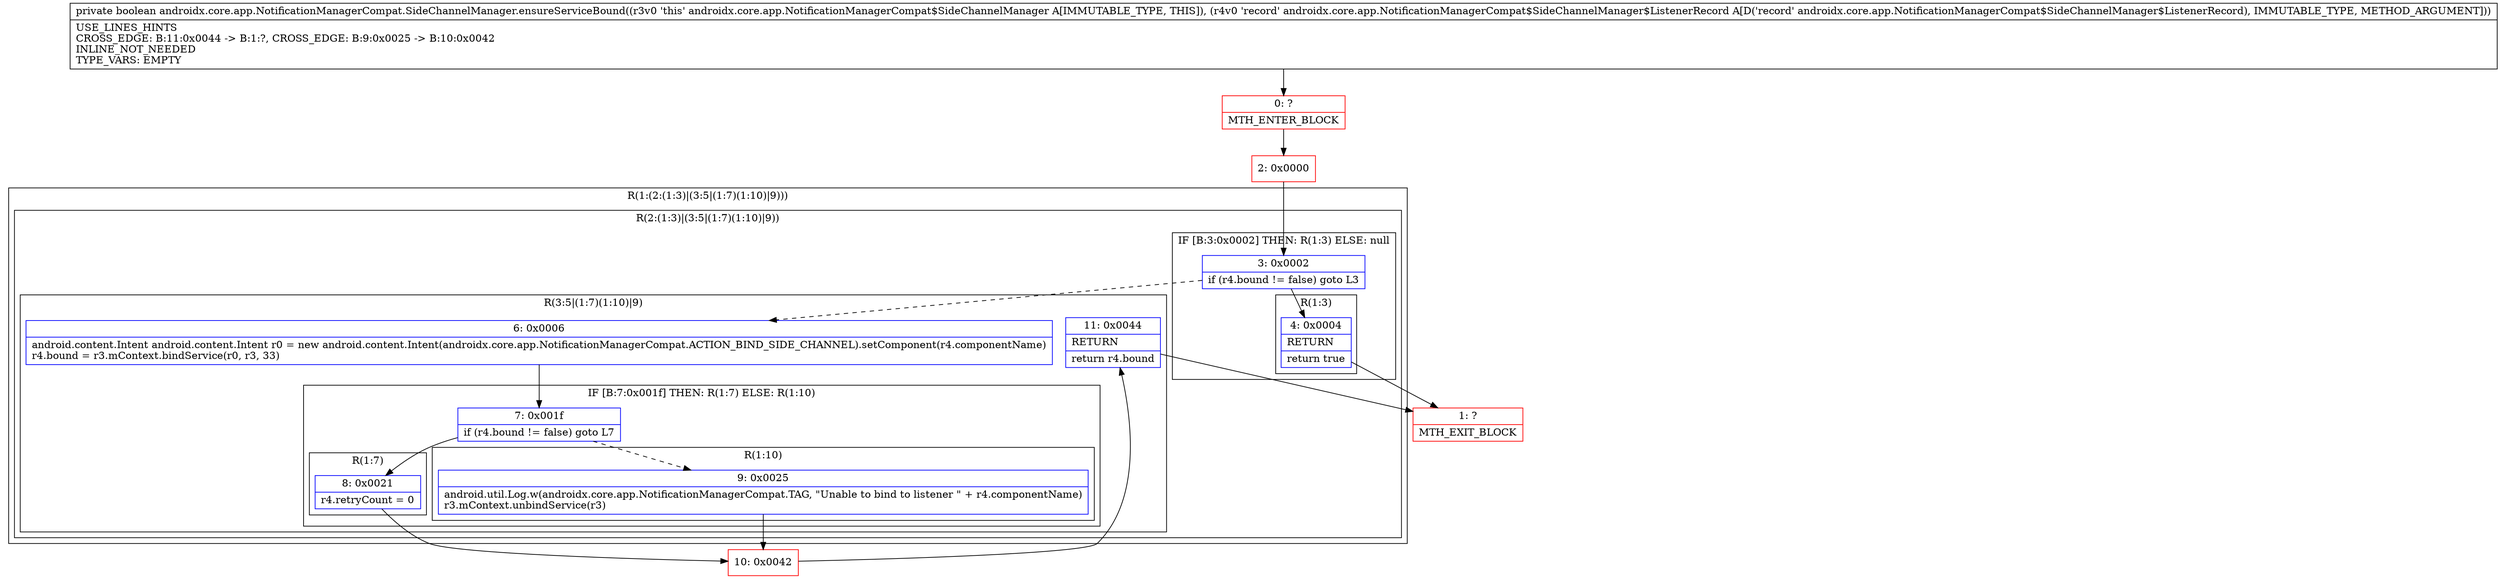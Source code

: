 digraph "CFG forandroidx.core.app.NotificationManagerCompat.SideChannelManager.ensureServiceBound(Landroidx\/core\/app\/NotificationManagerCompat$SideChannelManager$ListenerRecord;)Z" {
subgraph cluster_Region_1991998092 {
label = "R(1:(2:(1:3)|(3:5|(1:7)(1:10)|9)))";
node [shape=record,color=blue];
subgraph cluster_Region_543119678 {
label = "R(2:(1:3)|(3:5|(1:7)(1:10)|9))";
node [shape=record,color=blue];
subgraph cluster_IfRegion_5917664 {
label = "IF [B:3:0x0002] THEN: R(1:3) ELSE: null";
node [shape=record,color=blue];
Node_3 [shape=record,label="{3\:\ 0x0002|if (r4.bound != false) goto L3\l}"];
subgraph cluster_Region_926565310 {
label = "R(1:3)";
node [shape=record,color=blue];
Node_4 [shape=record,label="{4\:\ 0x0004|RETURN\l|return true\l}"];
}
}
subgraph cluster_Region_830971786 {
label = "R(3:5|(1:7)(1:10)|9)";
node [shape=record,color=blue];
Node_6 [shape=record,label="{6\:\ 0x0006|android.content.Intent android.content.Intent r0 = new android.content.Intent(androidx.core.app.NotificationManagerCompat.ACTION_BIND_SIDE_CHANNEL).setComponent(r4.componentName)\lr4.bound = r3.mContext.bindService(r0, r3, 33)\l}"];
subgraph cluster_IfRegion_444080335 {
label = "IF [B:7:0x001f] THEN: R(1:7) ELSE: R(1:10)";
node [shape=record,color=blue];
Node_7 [shape=record,label="{7\:\ 0x001f|if (r4.bound != false) goto L7\l}"];
subgraph cluster_Region_1085541399 {
label = "R(1:7)";
node [shape=record,color=blue];
Node_8 [shape=record,label="{8\:\ 0x0021|r4.retryCount = 0\l}"];
}
subgraph cluster_Region_308501162 {
label = "R(1:10)";
node [shape=record,color=blue];
Node_9 [shape=record,label="{9\:\ 0x0025|android.util.Log.w(androidx.core.app.NotificationManagerCompat.TAG, \"Unable to bind to listener \" + r4.componentName)\lr3.mContext.unbindService(r3)\l}"];
}
}
Node_11 [shape=record,label="{11\:\ 0x0044|RETURN\l|return r4.bound\l}"];
}
}
}
Node_0 [shape=record,color=red,label="{0\:\ ?|MTH_ENTER_BLOCK\l}"];
Node_2 [shape=record,color=red,label="{2\:\ 0x0000}"];
Node_1 [shape=record,color=red,label="{1\:\ ?|MTH_EXIT_BLOCK\l}"];
Node_10 [shape=record,color=red,label="{10\:\ 0x0042}"];
MethodNode[shape=record,label="{private boolean androidx.core.app.NotificationManagerCompat.SideChannelManager.ensureServiceBound((r3v0 'this' androidx.core.app.NotificationManagerCompat$SideChannelManager A[IMMUTABLE_TYPE, THIS]), (r4v0 'record' androidx.core.app.NotificationManagerCompat$SideChannelManager$ListenerRecord A[D('record' androidx.core.app.NotificationManagerCompat$SideChannelManager$ListenerRecord), IMMUTABLE_TYPE, METHOD_ARGUMENT]))  | USE_LINES_HINTS\lCROSS_EDGE: B:11:0x0044 \-\> B:1:?, CROSS_EDGE: B:9:0x0025 \-\> B:10:0x0042\lINLINE_NOT_NEEDED\lTYPE_VARS: EMPTY\l}"];
MethodNode -> Node_0;Node_3 -> Node_4;
Node_3 -> Node_6[style=dashed];
Node_4 -> Node_1;
Node_6 -> Node_7;
Node_7 -> Node_8;
Node_7 -> Node_9[style=dashed];
Node_8 -> Node_10;
Node_9 -> Node_10;
Node_11 -> Node_1;
Node_0 -> Node_2;
Node_2 -> Node_3;
Node_10 -> Node_11;
}

